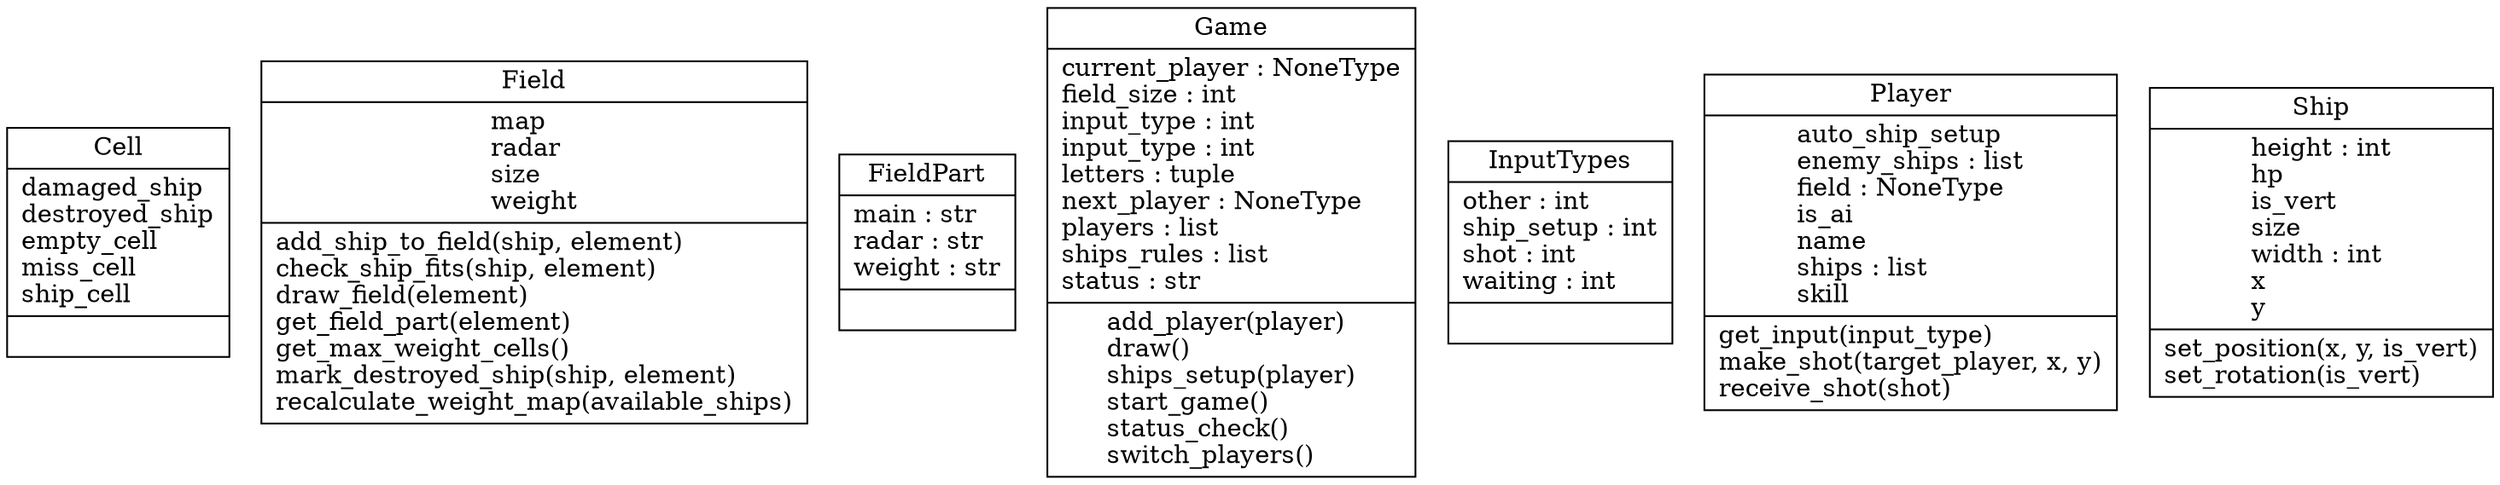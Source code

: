 digraph "classes" {
rankdir=BT
charset="utf-8"
"main.Cell" [color="black", fontcolor="black", label=<{Cell|damaged_ship<br ALIGN="LEFT"/>destroyed_ship<br ALIGN="LEFT"/>empty_cell<br ALIGN="LEFT"/>miss_cell<br ALIGN="LEFT"/>ship_cell<br ALIGN="LEFT"/>|}>, shape="record", style="solid"];
"main.Field" [color="black", fontcolor="black", label=<{Field|map<br ALIGN="LEFT"/>radar<br ALIGN="LEFT"/>size<br ALIGN="LEFT"/>weight<br ALIGN="LEFT"/>|add_ship_to_field(ship, element)<br ALIGN="LEFT"/>check_ship_fits(ship, element)<br ALIGN="LEFT"/>draw_field(element)<br ALIGN="LEFT"/>get_field_part(element)<br ALIGN="LEFT"/>get_max_weight_cells()<br ALIGN="LEFT"/>mark_destroyed_ship(ship, element)<br ALIGN="LEFT"/>recalculate_weight_map(available_ships)<br ALIGN="LEFT"/>}>, shape="record", style="solid"];
"main.FieldPart" [color="black", fontcolor="black", label=<{FieldPart|main : str<br ALIGN="LEFT"/>radar : str<br ALIGN="LEFT"/>weight : str<br ALIGN="LEFT"/>|}>, shape="record", style="solid"];
"main.Game" [color="black", fontcolor="black", label=<{Game|current_player : NoneType<br ALIGN="LEFT"/>field_size : int<br ALIGN="LEFT"/>input_type : int<br ALIGN="LEFT"/>input_type : int<br ALIGN="LEFT"/>letters : tuple<br ALIGN="LEFT"/>next_player : NoneType<br ALIGN="LEFT"/>players : list<br ALIGN="LEFT"/>ships_rules : list<br ALIGN="LEFT"/>status : str<br ALIGN="LEFT"/>|add_player(player)<br ALIGN="LEFT"/>draw()<br ALIGN="LEFT"/>ships_setup(player)<br ALIGN="LEFT"/>start_game()<br ALIGN="LEFT"/>status_check()<br ALIGN="LEFT"/>switch_players()<br ALIGN="LEFT"/>}>, shape="record", style="solid"];
"main.InputTypes" [color="black", fontcolor="black", label=<{InputTypes|other : int<br ALIGN="LEFT"/>ship_setup : int<br ALIGN="LEFT"/>shot : int<br ALIGN="LEFT"/>waiting : int<br ALIGN="LEFT"/>|}>, shape="record", style="solid"];
"main.Player" [color="black", fontcolor="black", label=<{Player|auto_ship_setup<br ALIGN="LEFT"/>enemy_ships : list<br ALIGN="LEFT"/>field : NoneType<br ALIGN="LEFT"/>is_ai<br ALIGN="LEFT"/>name<br ALIGN="LEFT"/>ships : list<br ALIGN="LEFT"/>skill<br ALIGN="LEFT"/>|get_input(input_type)<br ALIGN="LEFT"/>make_shot(target_player, x, y)<br ALIGN="LEFT"/>receive_shot(shot)<br ALIGN="LEFT"/>}>, shape="record", style="solid"];
"main.Ship" [color="black", fontcolor="black", label=<{Ship|height : int<br ALIGN="LEFT"/>hp<br ALIGN="LEFT"/>is_vert<br ALIGN="LEFT"/>size<br ALIGN="LEFT"/>width : int<br ALIGN="LEFT"/>x<br ALIGN="LEFT"/>y<br ALIGN="LEFT"/>|set_position(x, y, is_vert)<br ALIGN="LEFT"/>set_rotation(is_vert)<br ALIGN="LEFT"/>}>, shape="record", style="solid"];
}
